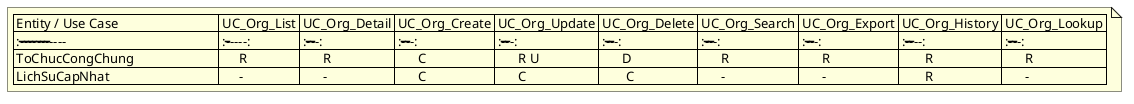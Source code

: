 @startuml CRUD_Matrix
note as CRUD_Matrix
| Entity / Use Case                       | UC_Org_List | UC_Org_Detail | UC_Org_Create | UC_Org_Update | UC_Org_Delete | UC_Org_Search | UC_Org_Export | UC_Org_History | UC_Org_Lookup |
| :---------------------------------------| :---------: | :-----------: | :-----------: | :-----------: | :-----------: | :-----------: | :-----------: | :------------: | :-----------: |
| ToChucCongChung                         |      R      |       R       |       C       |       R U     |       D       |       R       |       R       |        R       |       R       |
| LichSuCapNhat                           |      -      |       -       |       C       |       C       |        C       |       -       |       -       |        R       |       -       |
end note
@enduml
